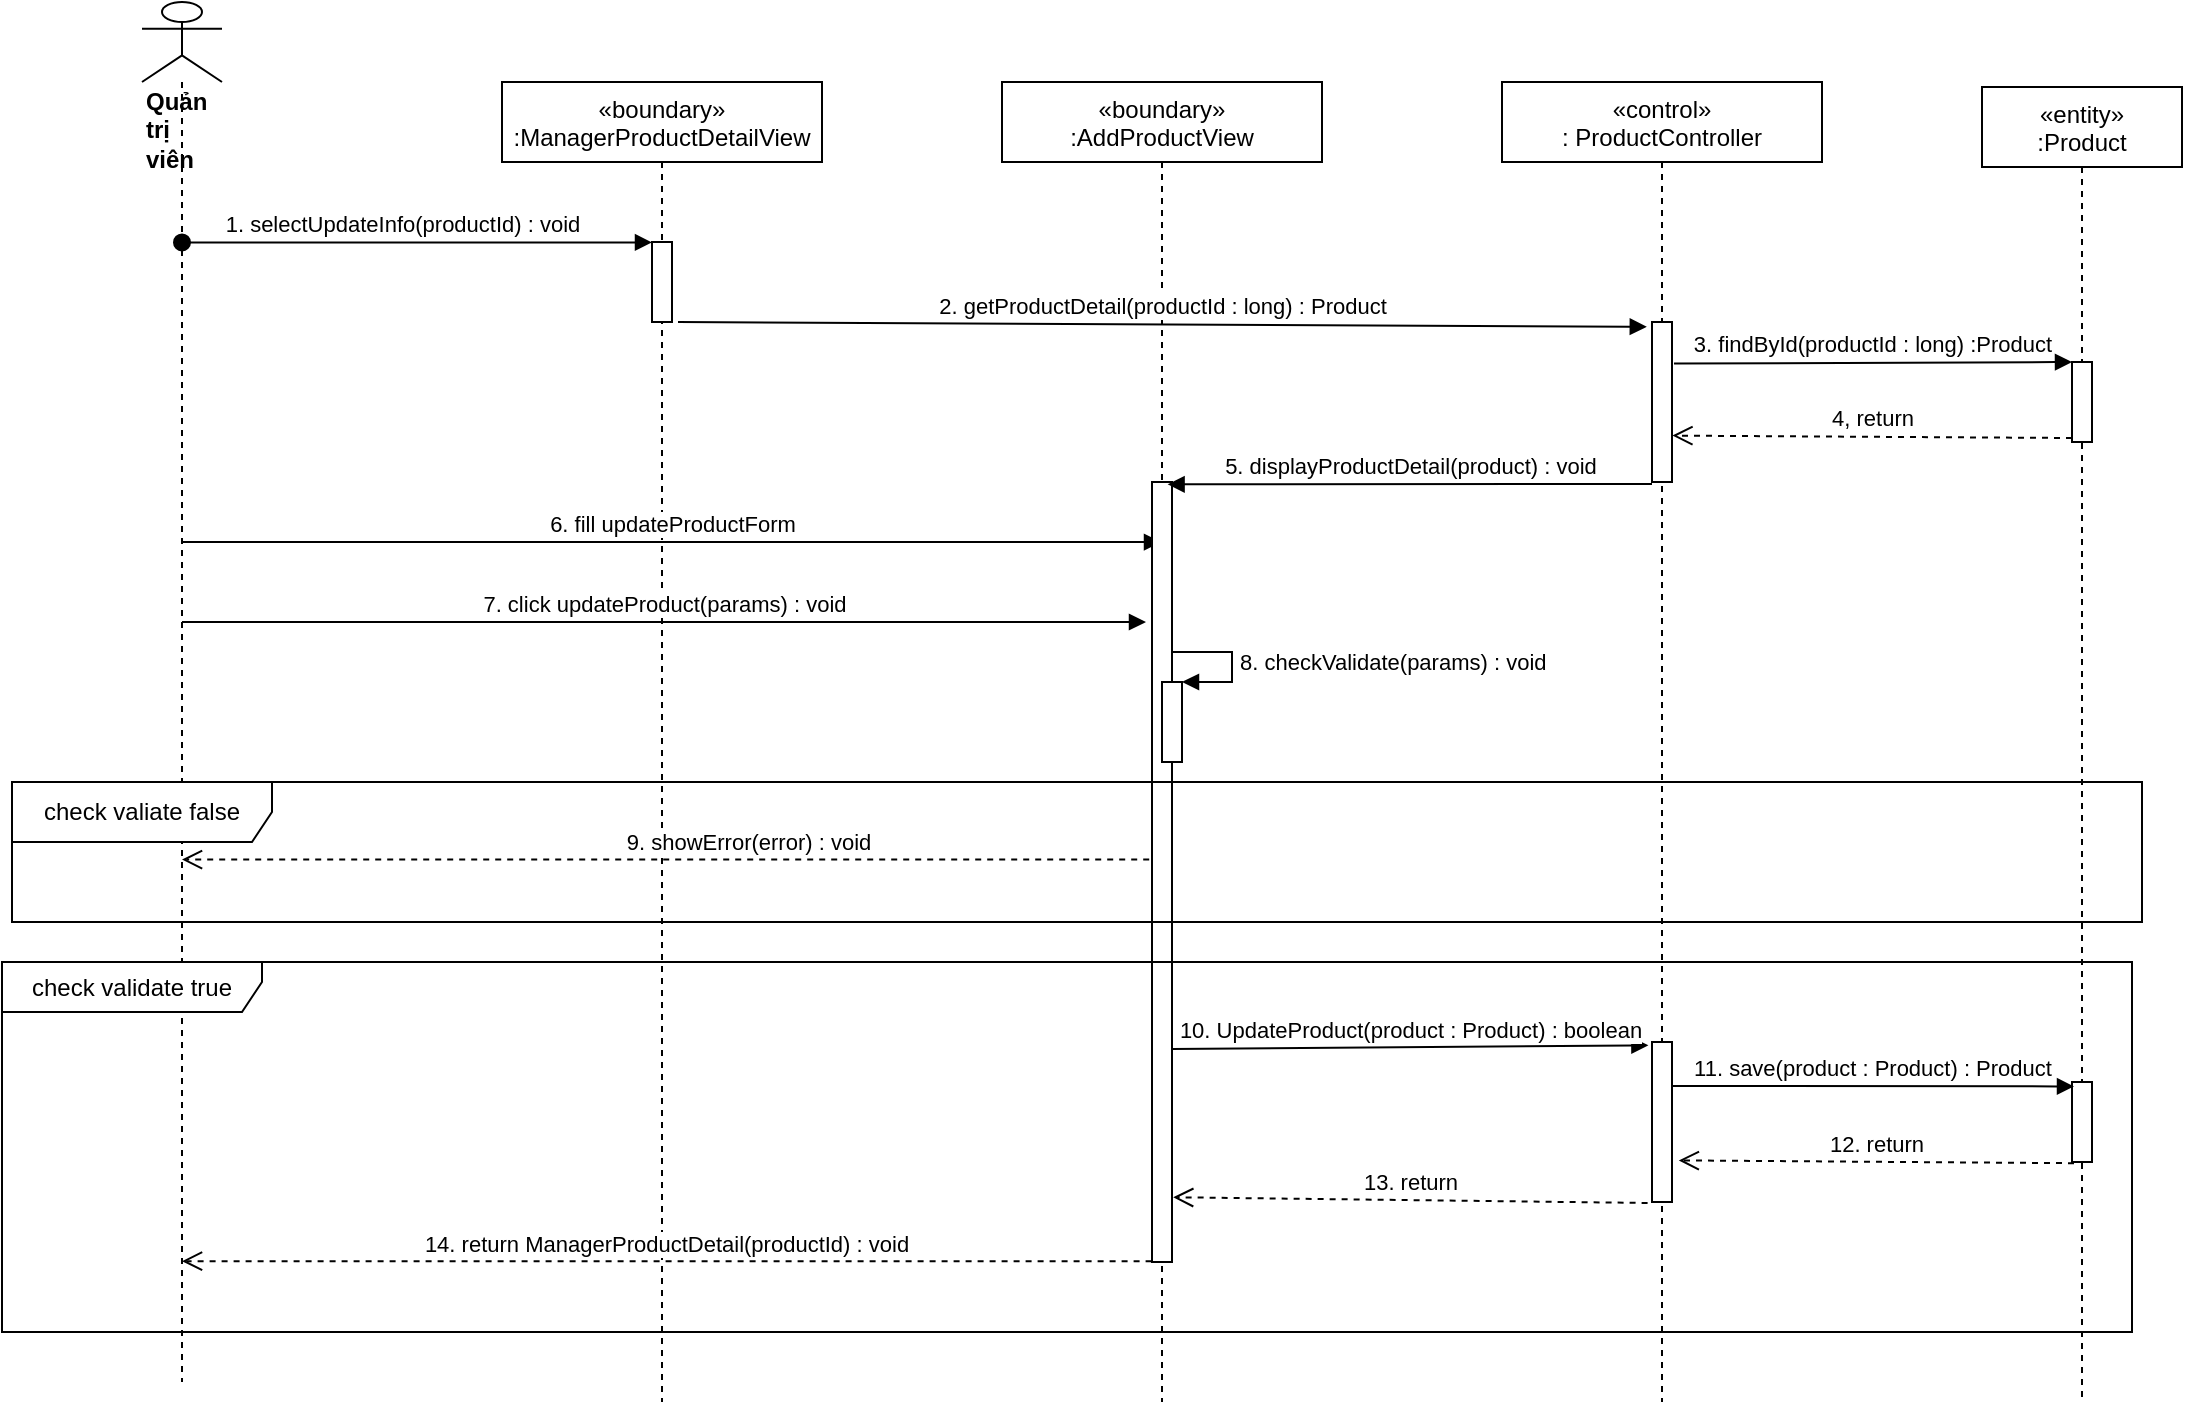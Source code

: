 <mxfile version="14.7.6" type="device"><diagram id="kgpKYQtTHZ0yAKxKKP6v" name="Page-1"><mxGraphModel dx="1038" dy="521" grid="1" gridSize="10" guides="1" tooltips="1" connect="1" arrows="1" fold="1" page="1" pageScale="1" pageWidth="850" pageHeight="1100" math="0" shadow="0"><root><mxCell id="0"/><mxCell id="1" parent="0"/><mxCell id="w5MVUBKwueHgcTYYoOqE-1" value="«boundary»&#10;:ManagerProductDetailView" style="shape=umlLifeline;perimeter=lifelinePerimeter;container=1;collapsible=0;recursiveResize=0;rounded=0;shadow=0;strokeWidth=1;" parent="1" vertex="1"><mxGeometry x="250" y="80" width="160" height="660" as="geometry"/></mxCell><mxCell id="w5MVUBKwueHgcTYYoOqE-2" value="" style="points=[];perimeter=orthogonalPerimeter;rounded=0;shadow=0;strokeWidth=1;" parent="w5MVUBKwueHgcTYYoOqE-1" vertex="1"><mxGeometry x="75" y="80" width="10" height="40" as="geometry"/></mxCell><mxCell id="w5MVUBKwueHgcTYYoOqE-3" value="«control»&#10;: ProductController" style="shape=umlLifeline;perimeter=lifelinePerimeter;container=1;collapsible=0;recursiveResize=0;rounded=0;shadow=0;strokeWidth=1;" parent="1" vertex="1"><mxGeometry x="750" y="80" width="160" height="660" as="geometry"/></mxCell><mxCell id="w5MVUBKwueHgcTYYoOqE-4" value="&lt;div&gt;&lt;b&gt;Quản trị viên&lt;/b&gt;&lt;/div&gt;" style="shape=umlLifeline;participant=umlActor;perimeter=lifelinePerimeter;whiteSpace=wrap;html=1;container=1;collapsible=0;recursiveResize=0;verticalAlign=top;spacingTop=36;outlineConnect=0;align=left;size=40;" parent="1" vertex="1"><mxGeometry x="70" y="40" width="40" height="690" as="geometry"/></mxCell><mxCell id="w5MVUBKwueHgcTYYoOqE-5" value="1. selectUpdateInfo(productId) : void" style="verticalAlign=bottom;startArrow=oval;endArrow=block;startSize=8;shadow=0;strokeWidth=1;entryX=0;entryY=0.005;entryDx=0;entryDy=0;entryPerimeter=0;" parent="1" source="w5MVUBKwueHgcTYYoOqE-4" target="w5MVUBKwueHgcTYYoOqE-2" edge="1"><mxGeometry x="-0.06" relative="1" as="geometry"><mxPoint x="100" y="170" as="sourcePoint"/><mxPoint as="offset"/><mxPoint x="270.4" y="160.48" as="targetPoint"/></mxGeometry></mxCell><mxCell id="w5MVUBKwueHgcTYYoOqE-6" value="«entity»&#10;:Product" style="shape=umlLifeline;perimeter=lifelinePerimeter;container=1;collapsible=0;recursiveResize=0;rounded=0;shadow=0;strokeWidth=1;" parent="1" vertex="1"><mxGeometry x="990" y="82.5" width="100" height="657.5" as="geometry"/></mxCell><mxCell id="w5MVUBKwueHgcTYYoOqE-7" value="" style="points=[];perimeter=orthogonalPerimeter;rounded=0;shadow=0;strokeWidth=1;" parent="w5MVUBKwueHgcTYYoOqE-6" vertex="1"><mxGeometry x="45" y="497.5" width="10" height="40" as="geometry"/></mxCell><mxCell id="w5MVUBKwueHgcTYYoOqE-8" value="11. save(product : Product) : Product" style="html=1;verticalAlign=bottom;endArrow=block;entryX=0.1;entryY=0.055;entryDx=0;entryDy=0;entryPerimeter=0;" parent="1" target="w5MVUBKwueHgcTYYoOqE-7" edge="1"><mxGeometry width="80" relative="1" as="geometry"><mxPoint x="835" y="582" as="sourcePoint"/><mxPoint x="1010" y="239" as="targetPoint"/></mxGeometry></mxCell><mxCell id="w5MVUBKwueHgcTYYoOqE-9" value="12. return" style="html=1;verticalAlign=bottom;endArrow=open;dashed=1;endSize=8;exitX=0.1;exitY=1.015;exitDx=0;exitDy=0;exitPerimeter=0;entryX=1.34;entryY=0.74;entryDx=0;entryDy=0;entryPerimeter=0;" parent="1" source="w5MVUBKwueHgcTYYoOqE-7" target="w5MVUBKwueHgcTYYoOqE-12" edge="1"><mxGeometry relative="1" as="geometry"><mxPoint x="790" y="300" as="sourcePoint"/><mxPoint x="840" y="621" as="targetPoint"/></mxGeometry></mxCell><mxCell id="w5MVUBKwueHgcTYYoOqE-10" value="6. fill updateProductForm" style="html=1;verticalAlign=bottom;endArrow=block;entryX=0.45;entryY=0.077;entryDx=0;entryDy=0;entryPerimeter=0;" parent="1" source="w5MVUBKwueHgcTYYoOqE-4" target="w5MVUBKwueHgcTYYoOqE-15" edge="1"><mxGeometry width="80" relative="1" as="geometry"><mxPoint x="380" y="270" as="sourcePoint"/><mxPoint x="350" y="230" as="targetPoint"/></mxGeometry></mxCell><mxCell id="w5MVUBKwueHgcTYYoOqE-11" value="7. click updateProduct(params) : void" style="html=1;verticalAlign=bottom;endArrow=block;" parent="1" source="w5MVUBKwueHgcTYYoOqE-4" edge="1"><mxGeometry width="80" relative="1" as="geometry"><mxPoint x="380" y="270" as="sourcePoint"/><mxPoint x="572" y="350" as="targetPoint"/></mxGeometry></mxCell><mxCell id="w5MVUBKwueHgcTYYoOqE-12" value="" style="points=[];perimeter=orthogonalPerimeter;rounded=0;shadow=0;strokeWidth=1;" parent="1" vertex="1"><mxGeometry x="825" y="560" width="10" height="80" as="geometry"/></mxCell><mxCell id="w5MVUBKwueHgcTYYoOqE-13" value="10. UpdateProduct(product : Product) : boolean" style="html=1;verticalAlign=bottom;endArrow=block;entryX=-0.18;entryY=0.021;entryDx=0;entryDy=0;entryPerimeter=0;exitX=0.98;exitY=0.727;exitDx=0;exitDy=0;exitPerimeter=0;" parent="1" source="w5MVUBKwueHgcTYYoOqE-15" target="w5MVUBKwueHgcTYYoOqE-12" edge="1"><mxGeometry width="80" relative="1" as="geometry"><mxPoint x="600" y="542" as="sourcePoint"/><mxPoint x="700" y="370" as="targetPoint"/></mxGeometry></mxCell><mxCell id="w5MVUBKwueHgcTYYoOqE-14" value="«boundary»&#10;:AddProductView" style="shape=umlLifeline;perimeter=lifelinePerimeter;container=1;collapsible=0;recursiveResize=0;rounded=0;shadow=0;strokeWidth=1;" parent="1" vertex="1"><mxGeometry x="500" y="80" width="160" height="660" as="geometry"/></mxCell><mxCell id="w5MVUBKwueHgcTYYoOqE-15" value="" style="points=[];perimeter=orthogonalPerimeter;rounded=0;shadow=0;strokeWidth=1;" parent="w5MVUBKwueHgcTYYoOqE-14" vertex="1"><mxGeometry x="75" y="200" width="10" height="390" as="geometry"/></mxCell><mxCell id="w5MVUBKwueHgcTYYoOqE-16" value="2. getProductDetail(productId : long) : Product" style="html=1;verticalAlign=bottom;endArrow=block;exitX=1.3;exitY=1;exitDx=0;exitDy=0;exitPerimeter=0;entryX=-0.26;entryY=0.03;entryDx=0;entryDy=0;entryPerimeter=0;" parent="1" source="w5MVUBKwueHgcTYYoOqE-2" target="w5MVUBKwueHgcTYYoOqE-24" edge="1"><mxGeometry width="80" relative="1" as="geometry"><mxPoint x="490" y="300" as="sourcePoint"/><mxPoint x="560" y="203" as="targetPoint"/></mxGeometry></mxCell><mxCell id="w5MVUBKwueHgcTYYoOqE-17" value="" style="html=1;points=[];perimeter=orthogonalPerimeter;" parent="1" vertex="1"><mxGeometry x="580" y="380" width="10" height="40" as="geometry"/></mxCell><mxCell id="w5MVUBKwueHgcTYYoOqE-18" value="8. checkValidate(params) : void" style="edgeStyle=orthogonalEdgeStyle;html=1;align=left;spacingLeft=2;endArrow=block;rounded=0;entryX=1;entryY=0;" parent="1" target="w5MVUBKwueHgcTYYoOqE-17" edge="1"><mxGeometry relative="1" as="geometry"><mxPoint x="585" y="365" as="sourcePoint"/><Array as="points"><mxPoint x="615" y="365"/><mxPoint x="615" y="380"/></Array></mxGeometry></mxCell><mxCell id="w5MVUBKwueHgcTYYoOqE-19" value="9. showError(error) : void" style="html=1;verticalAlign=bottom;endArrow=open;dashed=1;endSize=8;exitX=-0.14;exitY=0.484;exitDx=0;exitDy=0;exitPerimeter=0;" parent="1" source="w5MVUBKwueHgcTYYoOqE-15" target="w5MVUBKwueHgcTYYoOqE-4" edge="1"><mxGeometry x="-0.168" relative="1" as="geometry"><mxPoint x="570" y="400" as="sourcePoint"/><mxPoint x="490" y="400" as="targetPoint"/><mxPoint as="offset"/></mxGeometry></mxCell><mxCell id="w5MVUBKwueHgcTYYoOqE-20" value="check valiate false" style="shape=umlFrame;whiteSpace=wrap;html=1;width=130;height=30;" parent="1" vertex="1"><mxGeometry x="5" y="430" width="1065" height="70" as="geometry"/></mxCell><mxCell id="w5MVUBKwueHgcTYYoOqE-21" value="14. return ManagerProductDetail(productId) : void" style="html=1;verticalAlign=bottom;endArrow=open;dashed=1;endSize=8;exitX=-0.02;exitY=0.999;exitDx=0;exitDy=0;exitPerimeter=0;" parent="1" source="w5MVUBKwueHgcTYYoOqE-15" target="w5MVUBKwueHgcTYYoOqE-4" edge="1"><mxGeometry relative="1" as="geometry"><mxPoint x="520" y="500" as="sourcePoint"/><mxPoint x="440" y="500" as="targetPoint"/></mxGeometry></mxCell><mxCell id="w5MVUBKwueHgcTYYoOqE-22" value="13. return" style="html=1;verticalAlign=bottom;endArrow=open;dashed=1;endSize=8;exitX=-0.22;exitY=1.006;exitDx=0;exitDy=0;exitPerimeter=0;entryX=1.06;entryY=0.917;entryDx=0;entryDy=0;entryPerimeter=0;" parent="1" source="w5MVUBKwueHgcTYYoOqE-12" target="w5MVUBKwueHgcTYYoOqE-15" edge="1"><mxGeometry relative="1" as="geometry"><mxPoint x="780" y="597" as="sourcePoint"/><mxPoint x="590" y="640" as="targetPoint"/></mxGeometry></mxCell><mxCell id="w5MVUBKwueHgcTYYoOqE-23" value="check validate true" style="shape=umlFrame;whiteSpace=wrap;html=1;width=130;height=25;" parent="1" vertex="1"><mxGeometry y="520" width="1065" height="185" as="geometry"/></mxCell><mxCell id="w5MVUBKwueHgcTYYoOqE-24" value="" style="html=1;points=[];perimeter=orthogonalPerimeter;" parent="1" vertex="1"><mxGeometry x="825" y="200" width="10" height="80" as="geometry"/></mxCell><mxCell id="w5MVUBKwueHgcTYYoOqE-25" value="" style="html=1;points=[];perimeter=orthogonalPerimeter;" parent="1" vertex="1"><mxGeometry x="1035" y="220" width="10" height="40" as="geometry"/></mxCell><mxCell id="w5MVUBKwueHgcTYYoOqE-26" value="3. findById(productId : long) :Product" style="html=1;verticalAlign=bottom;endArrow=block;entryX=0;entryY=0;exitX=1.1;exitY=0.26;exitDx=0;exitDy=0;exitPerimeter=0;" parent="1" source="w5MVUBKwueHgcTYYoOqE-24" target="w5MVUBKwueHgcTYYoOqE-25" edge="1"><mxGeometry relative="1" as="geometry"><mxPoint x="940" y="220" as="sourcePoint"/></mxGeometry></mxCell><mxCell id="w5MVUBKwueHgcTYYoOqE-27" value="4, return" style="html=1;verticalAlign=bottom;endArrow=open;dashed=1;endSize=8;exitX=0;exitY=0.95;entryX=1.02;entryY=0.71;entryDx=0;entryDy=0;entryPerimeter=0;" parent="1" source="w5MVUBKwueHgcTYYoOqE-25" target="w5MVUBKwueHgcTYYoOqE-24" edge="1"><mxGeometry relative="1" as="geometry"><mxPoint x="940" y="296" as="targetPoint"/></mxGeometry></mxCell><mxCell id="oeYOB1-_MCfKM36Ou26Z-1" value="5. displayProductDetail(product) : void" style="html=1;verticalAlign=bottom;endArrow=block;entryX=0.78;entryY=0.003;entryDx=0;entryDy=0;entryPerimeter=0;" edge="1" parent="1" target="w5MVUBKwueHgcTYYoOqE-15"><mxGeometry width="80" relative="1" as="geometry"><mxPoint x="825" y="281" as="sourcePoint"/><mxPoint x="570" y="370" as="targetPoint"/></mxGeometry></mxCell></root></mxGraphModel></diagram></mxfile>
